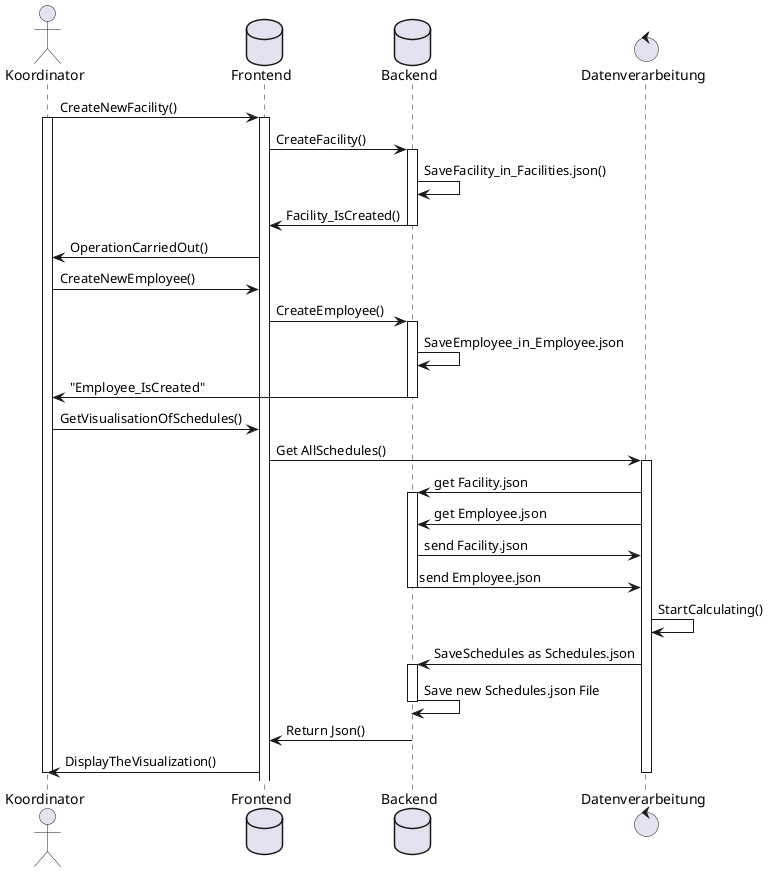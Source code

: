 @startuml
actor Koordinator
database Frontend
database Backend
control Datenverarbeitung



Koordinator -> Frontend: CreateNewFacility()
activate Frontend
activate Koordinator
Frontend -> Backend: CreateFacility()
activate Backend
Backend -> Backend : SaveFacility_in_Facilities.json()
Backend -> Frontend: Facility_IsCreated()
deactivate Backend
Frontend -> Koordinator: OperationCarriedOut()

Koordinator -> Frontend: CreateNewEmployee()
Frontend -> Backend: CreateEmployee()
activate Backend
Backend -> Backend: SaveEmployee_in_Employee.json

Backend -> Koordinator: "Employee_IsCreated"
deactivate Backend

Koordinator -> Frontend: GetVisualisationOfSchedules() 
Frontend -> Datenverarbeitung: Get AllSchedules()

activate Datenverarbeitung
Datenverarbeitung -> Backend: get Facility.json
activate Backend
Datenverarbeitung -> Backend: get Employee.json
Backend -> Datenverarbeitung: send Facility.json
Backend -> Datenverarbeitung: send Employee.json
deactivate Backend

Datenverarbeitung -> Datenverarbeitung: StartCalculating()

Datenverarbeitung -> Backend: SaveSchedules as Schedules.json

activate Backend
Backend -> Backend: Save new Schedules.json File
deactivate Backend
Backend -> Frontend: Return Json()
Frontend -> Koordinator: DisplayTheVisualization() 
deactivate Datenverarbeitung
deactivate Koordinator




@enduml